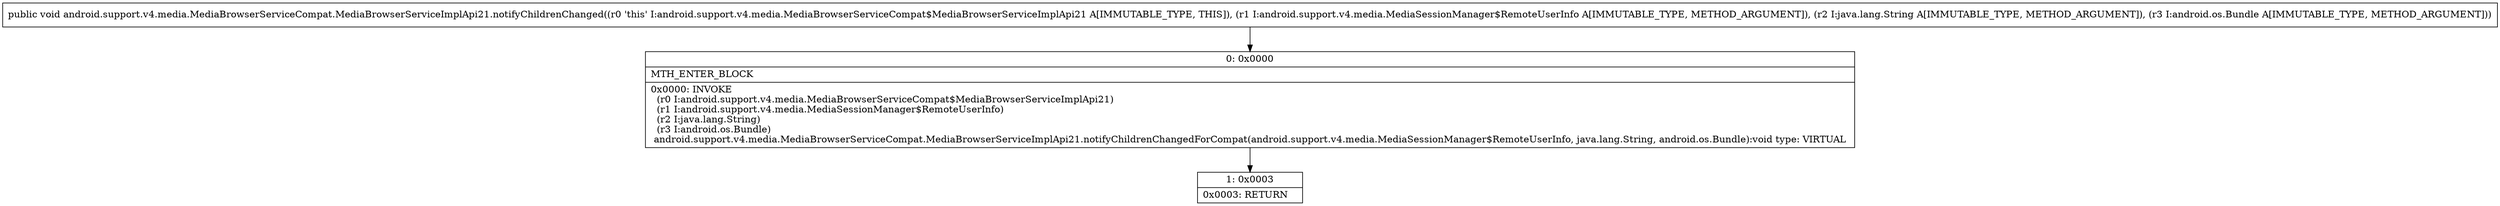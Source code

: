 digraph "CFG forandroid.support.v4.media.MediaBrowserServiceCompat.MediaBrowserServiceImplApi21.notifyChildrenChanged(Landroid\/support\/v4\/media\/MediaSessionManager$RemoteUserInfo;Ljava\/lang\/String;Landroid\/os\/Bundle;)V" {
Node_0 [shape=record,label="{0\:\ 0x0000|MTH_ENTER_BLOCK\l|0x0000: INVOKE  \l  (r0 I:android.support.v4.media.MediaBrowserServiceCompat$MediaBrowserServiceImplApi21)\l  (r1 I:android.support.v4.media.MediaSessionManager$RemoteUserInfo)\l  (r2 I:java.lang.String)\l  (r3 I:android.os.Bundle)\l android.support.v4.media.MediaBrowserServiceCompat.MediaBrowserServiceImplApi21.notifyChildrenChangedForCompat(android.support.v4.media.MediaSessionManager$RemoteUserInfo, java.lang.String, android.os.Bundle):void type: VIRTUAL \l}"];
Node_1 [shape=record,label="{1\:\ 0x0003|0x0003: RETURN   \l}"];
MethodNode[shape=record,label="{public void android.support.v4.media.MediaBrowserServiceCompat.MediaBrowserServiceImplApi21.notifyChildrenChanged((r0 'this' I:android.support.v4.media.MediaBrowserServiceCompat$MediaBrowserServiceImplApi21 A[IMMUTABLE_TYPE, THIS]), (r1 I:android.support.v4.media.MediaSessionManager$RemoteUserInfo A[IMMUTABLE_TYPE, METHOD_ARGUMENT]), (r2 I:java.lang.String A[IMMUTABLE_TYPE, METHOD_ARGUMENT]), (r3 I:android.os.Bundle A[IMMUTABLE_TYPE, METHOD_ARGUMENT])) }"];
MethodNode -> Node_0;
Node_0 -> Node_1;
}

